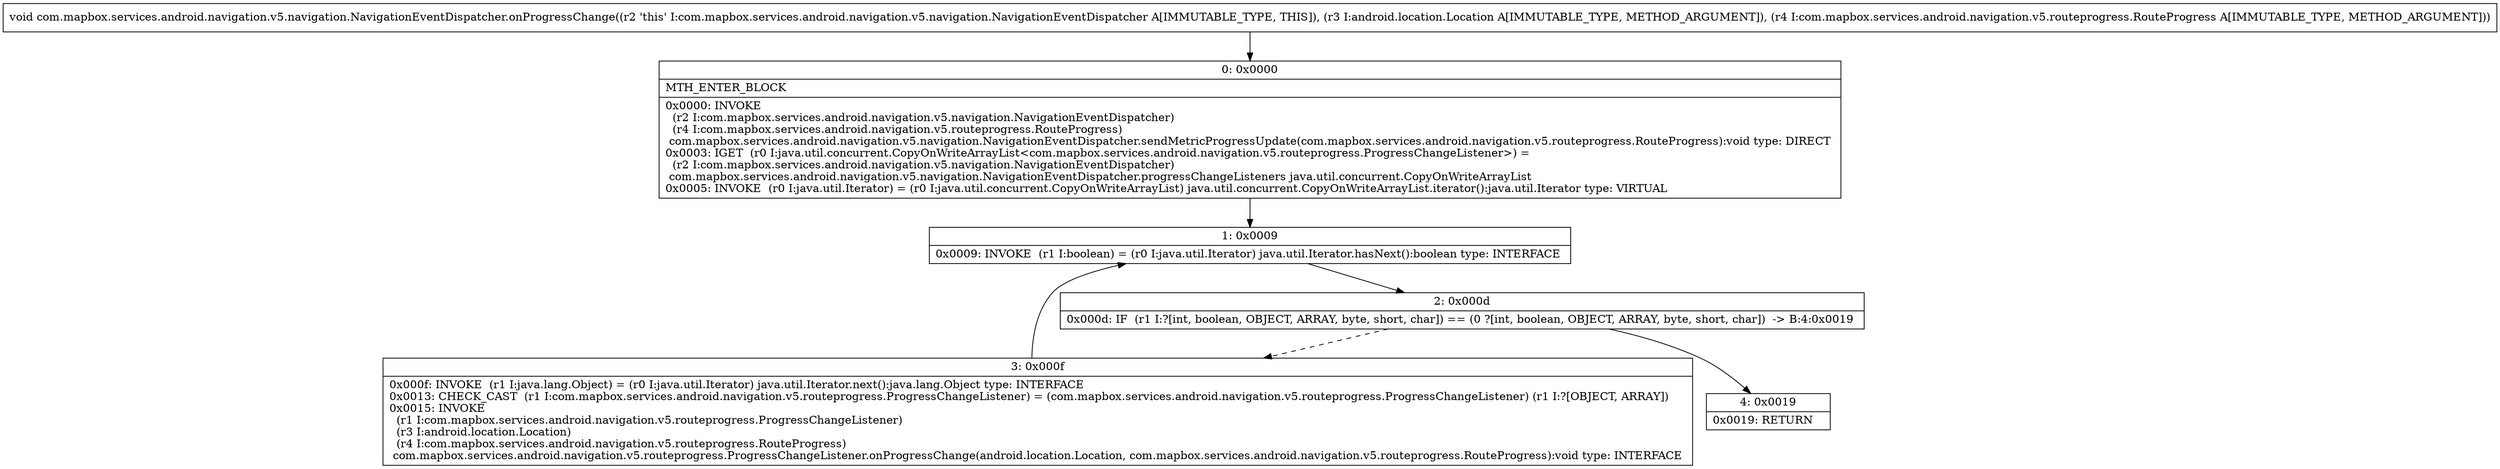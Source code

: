 digraph "CFG forcom.mapbox.services.android.navigation.v5.navigation.NavigationEventDispatcher.onProgressChange(Landroid\/location\/Location;Lcom\/mapbox\/services\/android\/navigation\/v5\/routeprogress\/RouteProgress;)V" {
Node_0 [shape=record,label="{0\:\ 0x0000|MTH_ENTER_BLOCK\l|0x0000: INVOKE  \l  (r2 I:com.mapbox.services.android.navigation.v5.navigation.NavigationEventDispatcher)\l  (r4 I:com.mapbox.services.android.navigation.v5.routeprogress.RouteProgress)\l com.mapbox.services.android.navigation.v5.navigation.NavigationEventDispatcher.sendMetricProgressUpdate(com.mapbox.services.android.navigation.v5.routeprogress.RouteProgress):void type: DIRECT \l0x0003: IGET  (r0 I:java.util.concurrent.CopyOnWriteArrayList\<com.mapbox.services.android.navigation.v5.routeprogress.ProgressChangeListener\>) = \l  (r2 I:com.mapbox.services.android.navigation.v5.navigation.NavigationEventDispatcher)\l com.mapbox.services.android.navigation.v5.navigation.NavigationEventDispatcher.progressChangeListeners java.util.concurrent.CopyOnWriteArrayList \l0x0005: INVOKE  (r0 I:java.util.Iterator) = (r0 I:java.util.concurrent.CopyOnWriteArrayList) java.util.concurrent.CopyOnWriteArrayList.iterator():java.util.Iterator type: VIRTUAL \l}"];
Node_1 [shape=record,label="{1\:\ 0x0009|0x0009: INVOKE  (r1 I:boolean) = (r0 I:java.util.Iterator) java.util.Iterator.hasNext():boolean type: INTERFACE \l}"];
Node_2 [shape=record,label="{2\:\ 0x000d|0x000d: IF  (r1 I:?[int, boolean, OBJECT, ARRAY, byte, short, char]) == (0 ?[int, boolean, OBJECT, ARRAY, byte, short, char])  \-\> B:4:0x0019 \l}"];
Node_3 [shape=record,label="{3\:\ 0x000f|0x000f: INVOKE  (r1 I:java.lang.Object) = (r0 I:java.util.Iterator) java.util.Iterator.next():java.lang.Object type: INTERFACE \l0x0013: CHECK_CAST  (r1 I:com.mapbox.services.android.navigation.v5.routeprogress.ProgressChangeListener) = (com.mapbox.services.android.navigation.v5.routeprogress.ProgressChangeListener) (r1 I:?[OBJECT, ARRAY]) \l0x0015: INVOKE  \l  (r1 I:com.mapbox.services.android.navigation.v5.routeprogress.ProgressChangeListener)\l  (r3 I:android.location.Location)\l  (r4 I:com.mapbox.services.android.navigation.v5.routeprogress.RouteProgress)\l com.mapbox.services.android.navigation.v5.routeprogress.ProgressChangeListener.onProgressChange(android.location.Location, com.mapbox.services.android.navigation.v5.routeprogress.RouteProgress):void type: INTERFACE \l}"];
Node_4 [shape=record,label="{4\:\ 0x0019|0x0019: RETURN   \l}"];
MethodNode[shape=record,label="{void com.mapbox.services.android.navigation.v5.navigation.NavigationEventDispatcher.onProgressChange((r2 'this' I:com.mapbox.services.android.navigation.v5.navigation.NavigationEventDispatcher A[IMMUTABLE_TYPE, THIS]), (r3 I:android.location.Location A[IMMUTABLE_TYPE, METHOD_ARGUMENT]), (r4 I:com.mapbox.services.android.navigation.v5.routeprogress.RouteProgress A[IMMUTABLE_TYPE, METHOD_ARGUMENT])) }"];
MethodNode -> Node_0;
Node_0 -> Node_1;
Node_1 -> Node_2;
Node_2 -> Node_3[style=dashed];
Node_2 -> Node_4;
Node_3 -> Node_1;
}

